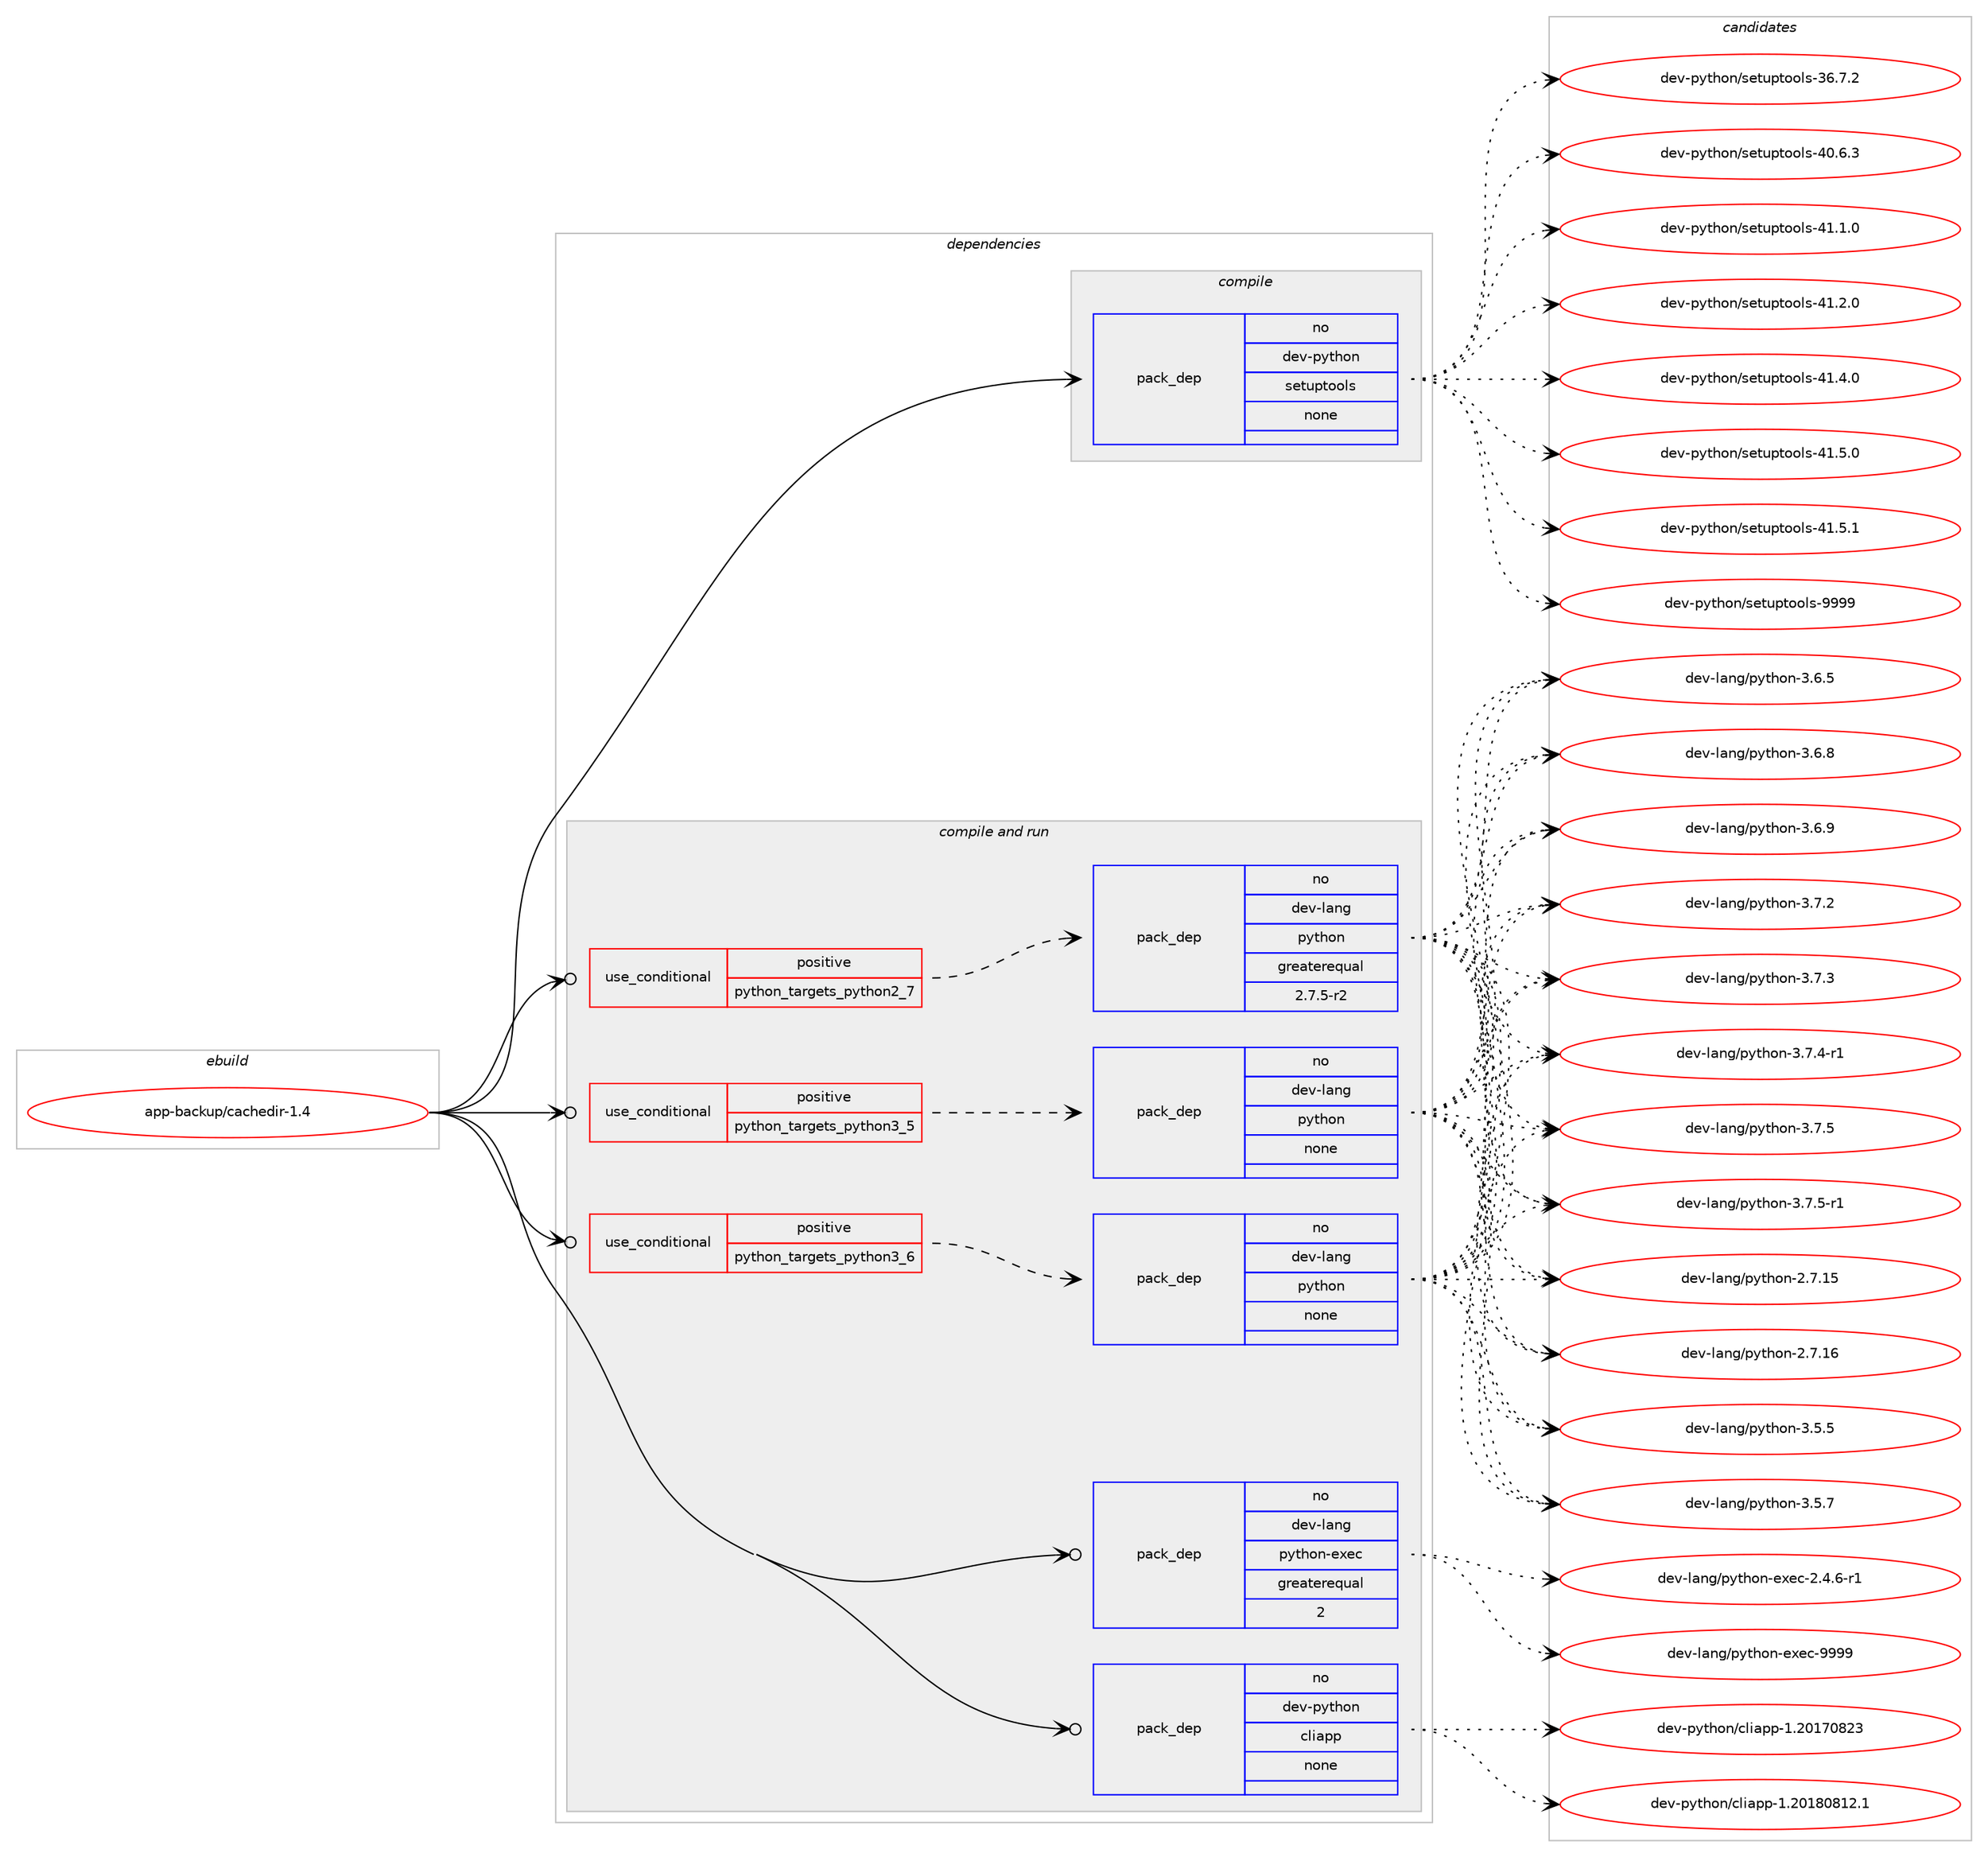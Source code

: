 digraph prolog {

# *************
# Graph options
# *************

newrank=true;
concentrate=true;
compound=true;
graph [rankdir=LR,fontname=Helvetica,fontsize=10,ranksep=1.5];#, ranksep=2.5, nodesep=0.2];
edge  [arrowhead=vee];
node  [fontname=Helvetica,fontsize=10];

# **********
# The ebuild
# **********

subgraph cluster_leftcol {
color=gray;
rank=same;
label=<<i>ebuild</i>>;
id [label="app-backup/cachedir-1.4", color=red, width=4, href="../app-backup/cachedir-1.4.svg"];
}

# ****************
# The dependencies
# ****************

subgraph cluster_midcol {
color=gray;
label=<<i>dependencies</i>>;
subgraph cluster_compile {
fillcolor="#eeeeee";
style=filled;
label=<<i>compile</i>>;
subgraph pack352763 {
dependency474705 [label=<<TABLE BORDER="0" CELLBORDER="1" CELLSPACING="0" CELLPADDING="4" WIDTH="220"><TR><TD ROWSPAN="6" CELLPADDING="30">pack_dep</TD></TR><TR><TD WIDTH="110">no</TD></TR><TR><TD>dev-python</TD></TR><TR><TD>setuptools</TD></TR><TR><TD>none</TD></TR><TR><TD></TD></TR></TABLE>>, shape=none, color=blue];
}
id:e -> dependency474705:w [weight=20,style="solid",arrowhead="vee"];
}
subgraph cluster_compileandrun {
fillcolor="#eeeeee";
style=filled;
label=<<i>compile and run</i>>;
subgraph cond113319 {
dependency474706 [label=<<TABLE BORDER="0" CELLBORDER="1" CELLSPACING="0" CELLPADDING="4"><TR><TD ROWSPAN="3" CELLPADDING="10">use_conditional</TD></TR><TR><TD>positive</TD></TR><TR><TD>python_targets_python2_7</TD></TR></TABLE>>, shape=none, color=red];
subgraph pack352764 {
dependency474707 [label=<<TABLE BORDER="0" CELLBORDER="1" CELLSPACING="0" CELLPADDING="4" WIDTH="220"><TR><TD ROWSPAN="6" CELLPADDING="30">pack_dep</TD></TR><TR><TD WIDTH="110">no</TD></TR><TR><TD>dev-lang</TD></TR><TR><TD>python</TD></TR><TR><TD>greaterequal</TD></TR><TR><TD>2.7.5-r2</TD></TR></TABLE>>, shape=none, color=blue];
}
dependency474706:e -> dependency474707:w [weight=20,style="dashed",arrowhead="vee"];
}
id:e -> dependency474706:w [weight=20,style="solid",arrowhead="odotvee"];
subgraph cond113320 {
dependency474708 [label=<<TABLE BORDER="0" CELLBORDER="1" CELLSPACING="0" CELLPADDING="4"><TR><TD ROWSPAN="3" CELLPADDING="10">use_conditional</TD></TR><TR><TD>positive</TD></TR><TR><TD>python_targets_python3_5</TD></TR></TABLE>>, shape=none, color=red];
subgraph pack352765 {
dependency474709 [label=<<TABLE BORDER="0" CELLBORDER="1" CELLSPACING="0" CELLPADDING="4" WIDTH="220"><TR><TD ROWSPAN="6" CELLPADDING="30">pack_dep</TD></TR><TR><TD WIDTH="110">no</TD></TR><TR><TD>dev-lang</TD></TR><TR><TD>python</TD></TR><TR><TD>none</TD></TR><TR><TD></TD></TR></TABLE>>, shape=none, color=blue];
}
dependency474708:e -> dependency474709:w [weight=20,style="dashed",arrowhead="vee"];
}
id:e -> dependency474708:w [weight=20,style="solid",arrowhead="odotvee"];
subgraph cond113321 {
dependency474710 [label=<<TABLE BORDER="0" CELLBORDER="1" CELLSPACING="0" CELLPADDING="4"><TR><TD ROWSPAN="3" CELLPADDING="10">use_conditional</TD></TR><TR><TD>positive</TD></TR><TR><TD>python_targets_python3_6</TD></TR></TABLE>>, shape=none, color=red];
subgraph pack352766 {
dependency474711 [label=<<TABLE BORDER="0" CELLBORDER="1" CELLSPACING="0" CELLPADDING="4" WIDTH="220"><TR><TD ROWSPAN="6" CELLPADDING="30">pack_dep</TD></TR><TR><TD WIDTH="110">no</TD></TR><TR><TD>dev-lang</TD></TR><TR><TD>python</TD></TR><TR><TD>none</TD></TR><TR><TD></TD></TR></TABLE>>, shape=none, color=blue];
}
dependency474710:e -> dependency474711:w [weight=20,style="dashed",arrowhead="vee"];
}
id:e -> dependency474710:w [weight=20,style="solid",arrowhead="odotvee"];
subgraph pack352767 {
dependency474712 [label=<<TABLE BORDER="0" CELLBORDER="1" CELLSPACING="0" CELLPADDING="4" WIDTH="220"><TR><TD ROWSPAN="6" CELLPADDING="30">pack_dep</TD></TR><TR><TD WIDTH="110">no</TD></TR><TR><TD>dev-lang</TD></TR><TR><TD>python-exec</TD></TR><TR><TD>greaterequal</TD></TR><TR><TD>2</TD></TR></TABLE>>, shape=none, color=blue];
}
id:e -> dependency474712:w [weight=20,style="solid",arrowhead="odotvee"];
subgraph pack352768 {
dependency474713 [label=<<TABLE BORDER="0" CELLBORDER="1" CELLSPACING="0" CELLPADDING="4" WIDTH="220"><TR><TD ROWSPAN="6" CELLPADDING="30">pack_dep</TD></TR><TR><TD WIDTH="110">no</TD></TR><TR><TD>dev-python</TD></TR><TR><TD>cliapp</TD></TR><TR><TD>none</TD></TR><TR><TD></TD></TR></TABLE>>, shape=none, color=blue];
}
id:e -> dependency474713:w [weight=20,style="solid",arrowhead="odotvee"];
}
subgraph cluster_run {
fillcolor="#eeeeee";
style=filled;
label=<<i>run</i>>;
}
}

# **************
# The candidates
# **************

subgraph cluster_choices {
rank=same;
color=gray;
label=<<i>candidates</i>>;

subgraph choice352763 {
color=black;
nodesep=1;
choice100101118451121211161041111104711510111611711211611111110811545515446554650 [label="dev-python/setuptools-36.7.2", color=red, width=4,href="../dev-python/setuptools-36.7.2.svg"];
choice100101118451121211161041111104711510111611711211611111110811545524846544651 [label="dev-python/setuptools-40.6.3", color=red, width=4,href="../dev-python/setuptools-40.6.3.svg"];
choice100101118451121211161041111104711510111611711211611111110811545524946494648 [label="dev-python/setuptools-41.1.0", color=red, width=4,href="../dev-python/setuptools-41.1.0.svg"];
choice100101118451121211161041111104711510111611711211611111110811545524946504648 [label="dev-python/setuptools-41.2.0", color=red, width=4,href="../dev-python/setuptools-41.2.0.svg"];
choice100101118451121211161041111104711510111611711211611111110811545524946524648 [label="dev-python/setuptools-41.4.0", color=red, width=4,href="../dev-python/setuptools-41.4.0.svg"];
choice100101118451121211161041111104711510111611711211611111110811545524946534648 [label="dev-python/setuptools-41.5.0", color=red, width=4,href="../dev-python/setuptools-41.5.0.svg"];
choice100101118451121211161041111104711510111611711211611111110811545524946534649 [label="dev-python/setuptools-41.5.1", color=red, width=4,href="../dev-python/setuptools-41.5.1.svg"];
choice10010111845112121116104111110471151011161171121161111111081154557575757 [label="dev-python/setuptools-9999", color=red, width=4,href="../dev-python/setuptools-9999.svg"];
dependency474705:e -> choice100101118451121211161041111104711510111611711211611111110811545515446554650:w [style=dotted,weight="100"];
dependency474705:e -> choice100101118451121211161041111104711510111611711211611111110811545524846544651:w [style=dotted,weight="100"];
dependency474705:e -> choice100101118451121211161041111104711510111611711211611111110811545524946494648:w [style=dotted,weight="100"];
dependency474705:e -> choice100101118451121211161041111104711510111611711211611111110811545524946504648:w [style=dotted,weight="100"];
dependency474705:e -> choice100101118451121211161041111104711510111611711211611111110811545524946524648:w [style=dotted,weight="100"];
dependency474705:e -> choice100101118451121211161041111104711510111611711211611111110811545524946534648:w [style=dotted,weight="100"];
dependency474705:e -> choice100101118451121211161041111104711510111611711211611111110811545524946534649:w [style=dotted,weight="100"];
dependency474705:e -> choice10010111845112121116104111110471151011161171121161111111081154557575757:w [style=dotted,weight="100"];
}
subgraph choice352764 {
color=black;
nodesep=1;
choice10010111845108971101034711212111610411111045504655464953 [label="dev-lang/python-2.7.15", color=red, width=4,href="../dev-lang/python-2.7.15.svg"];
choice10010111845108971101034711212111610411111045504655464954 [label="dev-lang/python-2.7.16", color=red, width=4,href="../dev-lang/python-2.7.16.svg"];
choice100101118451089711010347112121116104111110455146534653 [label="dev-lang/python-3.5.5", color=red, width=4,href="../dev-lang/python-3.5.5.svg"];
choice100101118451089711010347112121116104111110455146534655 [label="dev-lang/python-3.5.7", color=red, width=4,href="../dev-lang/python-3.5.7.svg"];
choice100101118451089711010347112121116104111110455146544653 [label="dev-lang/python-3.6.5", color=red, width=4,href="../dev-lang/python-3.6.5.svg"];
choice100101118451089711010347112121116104111110455146544656 [label="dev-lang/python-3.6.8", color=red, width=4,href="../dev-lang/python-3.6.8.svg"];
choice100101118451089711010347112121116104111110455146544657 [label="dev-lang/python-3.6.9", color=red, width=4,href="../dev-lang/python-3.6.9.svg"];
choice100101118451089711010347112121116104111110455146554650 [label="dev-lang/python-3.7.2", color=red, width=4,href="../dev-lang/python-3.7.2.svg"];
choice100101118451089711010347112121116104111110455146554651 [label="dev-lang/python-3.7.3", color=red, width=4,href="../dev-lang/python-3.7.3.svg"];
choice1001011184510897110103471121211161041111104551465546524511449 [label="dev-lang/python-3.7.4-r1", color=red, width=4,href="../dev-lang/python-3.7.4-r1.svg"];
choice100101118451089711010347112121116104111110455146554653 [label="dev-lang/python-3.7.5", color=red, width=4,href="../dev-lang/python-3.7.5.svg"];
choice1001011184510897110103471121211161041111104551465546534511449 [label="dev-lang/python-3.7.5-r1", color=red, width=4,href="../dev-lang/python-3.7.5-r1.svg"];
dependency474707:e -> choice10010111845108971101034711212111610411111045504655464953:w [style=dotted,weight="100"];
dependency474707:e -> choice10010111845108971101034711212111610411111045504655464954:w [style=dotted,weight="100"];
dependency474707:e -> choice100101118451089711010347112121116104111110455146534653:w [style=dotted,weight="100"];
dependency474707:e -> choice100101118451089711010347112121116104111110455146534655:w [style=dotted,weight="100"];
dependency474707:e -> choice100101118451089711010347112121116104111110455146544653:w [style=dotted,weight="100"];
dependency474707:e -> choice100101118451089711010347112121116104111110455146544656:w [style=dotted,weight="100"];
dependency474707:e -> choice100101118451089711010347112121116104111110455146544657:w [style=dotted,weight="100"];
dependency474707:e -> choice100101118451089711010347112121116104111110455146554650:w [style=dotted,weight="100"];
dependency474707:e -> choice100101118451089711010347112121116104111110455146554651:w [style=dotted,weight="100"];
dependency474707:e -> choice1001011184510897110103471121211161041111104551465546524511449:w [style=dotted,weight="100"];
dependency474707:e -> choice100101118451089711010347112121116104111110455146554653:w [style=dotted,weight="100"];
dependency474707:e -> choice1001011184510897110103471121211161041111104551465546534511449:w [style=dotted,weight="100"];
}
subgraph choice352765 {
color=black;
nodesep=1;
choice10010111845108971101034711212111610411111045504655464953 [label="dev-lang/python-2.7.15", color=red, width=4,href="../dev-lang/python-2.7.15.svg"];
choice10010111845108971101034711212111610411111045504655464954 [label="dev-lang/python-2.7.16", color=red, width=4,href="../dev-lang/python-2.7.16.svg"];
choice100101118451089711010347112121116104111110455146534653 [label="dev-lang/python-3.5.5", color=red, width=4,href="../dev-lang/python-3.5.5.svg"];
choice100101118451089711010347112121116104111110455146534655 [label="dev-lang/python-3.5.7", color=red, width=4,href="../dev-lang/python-3.5.7.svg"];
choice100101118451089711010347112121116104111110455146544653 [label="dev-lang/python-3.6.5", color=red, width=4,href="../dev-lang/python-3.6.5.svg"];
choice100101118451089711010347112121116104111110455146544656 [label="dev-lang/python-3.6.8", color=red, width=4,href="../dev-lang/python-3.6.8.svg"];
choice100101118451089711010347112121116104111110455146544657 [label="dev-lang/python-3.6.9", color=red, width=4,href="../dev-lang/python-3.6.9.svg"];
choice100101118451089711010347112121116104111110455146554650 [label="dev-lang/python-3.7.2", color=red, width=4,href="../dev-lang/python-3.7.2.svg"];
choice100101118451089711010347112121116104111110455146554651 [label="dev-lang/python-3.7.3", color=red, width=4,href="../dev-lang/python-3.7.3.svg"];
choice1001011184510897110103471121211161041111104551465546524511449 [label="dev-lang/python-3.7.4-r1", color=red, width=4,href="../dev-lang/python-3.7.4-r1.svg"];
choice100101118451089711010347112121116104111110455146554653 [label="dev-lang/python-3.7.5", color=red, width=4,href="../dev-lang/python-3.7.5.svg"];
choice1001011184510897110103471121211161041111104551465546534511449 [label="dev-lang/python-3.7.5-r1", color=red, width=4,href="../dev-lang/python-3.7.5-r1.svg"];
dependency474709:e -> choice10010111845108971101034711212111610411111045504655464953:w [style=dotted,weight="100"];
dependency474709:e -> choice10010111845108971101034711212111610411111045504655464954:w [style=dotted,weight="100"];
dependency474709:e -> choice100101118451089711010347112121116104111110455146534653:w [style=dotted,weight="100"];
dependency474709:e -> choice100101118451089711010347112121116104111110455146534655:w [style=dotted,weight="100"];
dependency474709:e -> choice100101118451089711010347112121116104111110455146544653:w [style=dotted,weight="100"];
dependency474709:e -> choice100101118451089711010347112121116104111110455146544656:w [style=dotted,weight="100"];
dependency474709:e -> choice100101118451089711010347112121116104111110455146544657:w [style=dotted,weight="100"];
dependency474709:e -> choice100101118451089711010347112121116104111110455146554650:w [style=dotted,weight="100"];
dependency474709:e -> choice100101118451089711010347112121116104111110455146554651:w [style=dotted,weight="100"];
dependency474709:e -> choice1001011184510897110103471121211161041111104551465546524511449:w [style=dotted,weight="100"];
dependency474709:e -> choice100101118451089711010347112121116104111110455146554653:w [style=dotted,weight="100"];
dependency474709:e -> choice1001011184510897110103471121211161041111104551465546534511449:w [style=dotted,weight="100"];
}
subgraph choice352766 {
color=black;
nodesep=1;
choice10010111845108971101034711212111610411111045504655464953 [label="dev-lang/python-2.7.15", color=red, width=4,href="../dev-lang/python-2.7.15.svg"];
choice10010111845108971101034711212111610411111045504655464954 [label="dev-lang/python-2.7.16", color=red, width=4,href="../dev-lang/python-2.7.16.svg"];
choice100101118451089711010347112121116104111110455146534653 [label="dev-lang/python-3.5.5", color=red, width=4,href="../dev-lang/python-3.5.5.svg"];
choice100101118451089711010347112121116104111110455146534655 [label="dev-lang/python-3.5.7", color=red, width=4,href="../dev-lang/python-3.5.7.svg"];
choice100101118451089711010347112121116104111110455146544653 [label="dev-lang/python-3.6.5", color=red, width=4,href="../dev-lang/python-3.6.5.svg"];
choice100101118451089711010347112121116104111110455146544656 [label="dev-lang/python-3.6.8", color=red, width=4,href="../dev-lang/python-3.6.8.svg"];
choice100101118451089711010347112121116104111110455146544657 [label="dev-lang/python-3.6.9", color=red, width=4,href="../dev-lang/python-3.6.9.svg"];
choice100101118451089711010347112121116104111110455146554650 [label="dev-lang/python-3.7.2", color=red, width=4,href="../dev-lang/python-3.7.2.svg"];
choice100101118451089711010347112121116104111110455146554651 [label="dev-lang/python-3.7.3", color=red, width=4,href="../dev-lang/python-3.7.3.svg"];
choice1001011184510897110103471121211161041111104551465546524511449 [label="dev-lang/python-3.7.4-r1", color=red, width=4,href="../dev-lang/python-3.7.4-r1.svg"];
choice100101118451089711010347112121116104111110455146554653 [label="dev-lang/python-3.7.5", color=red, width=4,href="../dev-lang/python-3.7.5.svg"];
choice1001011184510897110103471121211161041111104551465546534511449 [label="dev-lang/python-3.7.5-r1", color=red, width=4,href="../dev-lang/python-3.7.5-r1.svg"];
dependency474711:e -> choice10010111845108971101034711212111610411111045504655464953:w [style=dotted,weight="100"];
dependency474711:e -> choice10010111845108971101034711212111610411111045504655464954:w [style=dotted,weight="100"];
dependency474711:e -> choice100101118451089711010347112121116104111110455146534653:w [style=dotted,weight="100"];
dependency474711:e -> choice100101118451089711010347112121116104111110455146534655:w [style=dotted,weight="100"];
dependency474711:e -> choice100101118451089711010347112121116104111110455146544653:w [style=dotted,weight="100"];
dependency474711:e -> choice100101118451089711010347112121116104111110455146544656:w [style=dotted,weight="100"];
dependency474711:e -> choice100101118451089711010347112121116104111110455146544657:w [style=dotted,weight="100"];
dependency474711:e -> choice100101118451089711010347112121116104111110455146554650:w [style=dotted,weight="100"];
dependency474711:e -> choice100101118451089711010347112121116104111110455146554651:w [style=dotted,weight="100"];
dependency474711:e -> choice1001011184510897110103471121211161041111104551465546524511449:w [style=dotted,weight="100"];
dependency474711:e -> choice100101118451089711010347112121116104111110455146554653:w [style=dotted,weight="100"];
dependency474711:e -> choice1001011184510897110103471121211161041111104551465546534511449:w [style=dotted,weight="100"];
}
subgraph choice352767 {
color=black;
nodesep=1;
choice10010111845108971101034711212111610411111045101120101994550465246544511449 [label="dev-lang/python-exec-2.4.6-r1", color=red, width=4,href="../dev-lang/python-exec-2.4.6-r1.svg"];
choice10010111845108971101034711212111610411111045101120101994557575757 [label="dev-lang/python-exec-9999", color=red, width=4,href="../dev-lang/python-exec-9999.svg"];
dependency474712:e -> choice10010111845108971101034711212111610411111045101120101994550465246544511449:w [style=dotted,weight="100"];
dependency474712:e -> choice10010111845108971101034711212111610411111045101120101994557575757:w [style=dotted,weight="100"];
}
subgraph choice352768 {
color=black;
nodesep=1;
choice100101118451121211161041111104799108105971121124549465048495548565051 [label="dev-python/cliapp-1.20170823", color=red, width=4,href="../dev-python/cliapp-1.20170823.svg"];
choice1001011184511212111610411111047991081059711211245494650484956485649504649 [label="dev-python/cliapp-1.20180812.1", color=red, width=4,href="../dev-python/cliapp-1.20180812.1.svg"];
dependency474713:e -> choice100101118451121211161041111104799108105971121124549465048495548565051:w [style=dotted,weight="100"];
dependency474713:e -> choice1001011184511212111610411111047991081059711211245494650484956485649504649:w [style=dotted,weight="100"];
}
}

}

